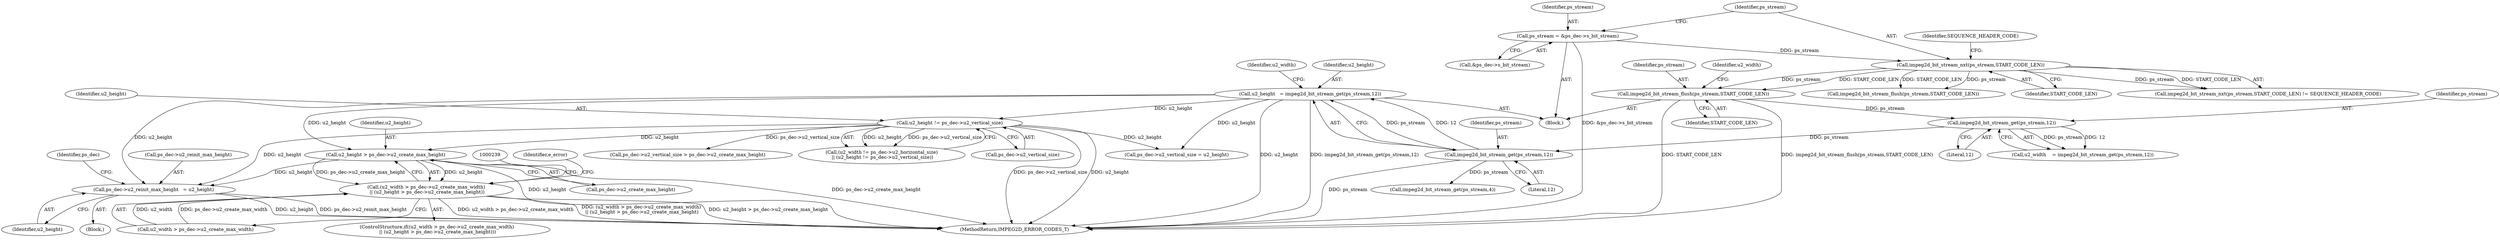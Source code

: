 digraph "0_Android_a86eb798d077b9b25c8f8c77e3c02c2f287c1ce7_0@API" {
"1000213" [label="(Call,u2_height > ps_dec->u2_create_max_height)"];
"1000167" [label="(Call,u2_height != ps_dec->u2_vertical_size)"];
"1000155" [label="(Call,u2_height   = impeg2d_bit_stream_get(ps_stream,12))"];
"1000157" [label="(Call,impeg2d_bit_stream_get(ps_stream,12))"];
"1000152" [label="(Call,impeg2d_bit_stream_get(ps_stream,12))"];
"1000147" [label="(Call,impeg2d_bit_stream_flush(ps_stream,START_CODE_LEN))"];
"1000137" [label="(Call,impeg2d_bit_stream_nxt(ps_stream,START_CODE_LEN))"];
"1000127" [label="(Call,ps_stream = &ps_dec->s_bit_stream)"];
"1000207" [label="(Call,(u2_width > ps_dec->u2_create_max_width)\n || (u2_height > ps_dec->u2_create_max_height))"];
"1000223" [label="(Call,ps_dec->u2_reinit_max_height   = u2_height)"];
"1000150" [label="(Call,u2_width    = impeg2d_bit_stream_get(ps_stream,12))"];
"1000137" [label="(Call,impeg2d_bit_stream_nxt(ps_stream,START_CODE_LEN))"];
"1000227" [label="(Identifier,u2_height)"];
"1000250" [label="(Call,ps_dec->u2_vertical_size > ps_dec->u2_create_max_height)"];
"1000214" [label="(Identifier,u2_height)"];
"1000149" [label="(Identifier,START_CODE_LEN)"];
"1000151" [label="(Identifier,u2_width)"];
"1000147" [label="(Call,impeg2d_bit_stream_flush(ps_stream,START_CODE_LEN))"];
"1000153" [label="(Identifier,ps_stream)"];
"1000167" [label="(Call,u2_height != ps_dec->u2_vertical_size)"];
"1000156" [label="(Identifier,u2_height)"];
"1000213" [label="(Call,u2_height > ps_dec->u2_create_max_height)"];
"1000129" [label="(Call,&ps_dec->s_bit_stream)"];
"1000208" [label="(Call,u2_width > ps_dec->u2_create_max_width)"];
"1000224" [label="(Call,ps_dec->u2_reinit_max_height)"];
"1000152" [label="(Call,impeg2d_bit_stream_get(ps_stream,12))"];
"1000127" [label="(Call,ps_stream = &ps_dec->s_bit_stream)"];
"1000269" [label="(Call,impeg2d_bit_stream_get(ps_stream,4))"];
"1000157" [label="(Call,impeg2d_bit_stream_get(ps_stream,12))"];
"1000223" [label="(Call,ps_dec->u2_reinit_max_height   = u2_height)"];
"1000218" [label="(Block,)"];
"1000139" [label="(Identifier,START_CODE_LEN)"];
"1000125" [label="(Block,)"];
"1000159" [label="(Literal,12)"];
"1000163" [label="(Identifier,u2_width)"];
"1000161" [label="(Call,(u2_width != ps_dec->u2_horizontal_size)\n || (u2_height != ps_dec->u2_vertical_size))"];
"1000136" [label="(Call,impeg2d_bit_stream_nxt(ps_stream,START_CODE_LEN) != SEQUENCE_HEADER_CODE)"];
"1000379" [label="(MethodReturn,IMPEG2D_ERROR_CODES_T)"];
"1000221" [label="(Identifier,e_error)"];
"1000148" [label="(Identifier,ps_stream)"];
"1000155" [label="(Call,u2_height   = impeg2d_bit_stream_get(ps_stream,12))"];
"1000128" [label="(Identifier,ps_stream)"];
"1000158" [label="(Identifier,ps_stream)"];
"1000138" [label="(Identifier,ps_stream)"];
"1000169" [label="(Call,ps_dec->u2_vertical_size)"];
"1000154" [label="(Literal,12)"];
"1000140" [label="(Identifier,SEQUENCE_HEADER_CODE)"];
"1000206" [label="(ControlStructure,if((u2_width > ps_dec->u2_create_max_width)\n || (u2_height > ps_dec->u2_create_max_height)))"];
"1000215" [label="(Call,ps_dec->u2_create_max_height)"];
"1000142" [label="(Call,impeg2d_bit_stream_flush(ps_stream,START_CODE_LEN))"];
"1000230" [label="(Identifier,ps_dec)"];
"1000168" [label="(Identifier,u2_height)"];
"1000207" [label="(Call,(u2_width > ps_dec->u2_create_max_width)\n || (u2_height > ps_dec->u2_create_max_height))"];
"1000185" [label="(Call,ps_dec->u2_vertical_size = u2_height)"];
"1000213" -> "1000207"  [label="AST: "];
"1000213" -> "1000215"  [label="CFG: "];
"1000214" -> "1000213"  [label="AST: "];
"1000215" -> "1000213"  [label="AST: "];
"1000207" -> "1000213"  [label="CFG: "];
"1000213" -> "1000379"  [label="DDG: u2_height"];
"1000213" -> "1000379"  [label="DDG: ps_dec->u2_create_max_height"];
"1000213" -> "1000207"  [label="DDG: u2_height"];
"1000213" -> "1000207"  [label="DDG: ps_dec->u2_create_max_height"];
"1000167" -> "1000213"  [label="DDG: u2_height"];
"1000155" -> "1000213"  [label="DDG: u2_height"];
"1000213" -> "1000223"  [label="DDG: u2_height"];
"1000167" -> "1000161"  [label="AST: "];
"1000167" -> "1000169"  [label="CFG: "];
"1000168" -> "1000167"  [label="AST: "];
"1000169" -> "1000167"  [label="AST: "];
"1000161" -> "1000167"  [label="CFG: "];
"1000167" -> "1000379"  [label="DDG: u2_height"];
"1000167" -> "1000379"  [label="DDG: ps_dec->u2_vertical_size"];
"1000167" -> "1000161"  [label="DDG: u2_height"];
"1000167" -> "1000161"  [label="DDG: ps_dec->u2_vertical_size"];
"1000155" -> "1000167"  [label="DDG: u2_height"];
"1000167" -> "1000185"  [label="DDG: u2_height"];
"1000167" -> "1000223"  [label="DDG: u2_height"];
"1000167" -> "1000250"  [label="DDG: ps_dec->u2_vertical_size"];
"1000155" -> "1000125"  [label="AST: "];
"1000155" -> "1000157"  [label="CFG: "];
"1000156" -> "1000155"  [label="AST: "];
"1000157" -> "1000155"  [label="AST: "];
"1000163" -> "1000155"  [label="CFG: "];
"1000155" -> "1000379"  [label="DDG: impeg2d_bit_stream_get(ps_stream,12)"];
"1000155" -> "1000379"  [label="DDG: u2_height"];
"1000157" -> "1000155"  [label="DDG: ps_stream"];
"1000157" -> "1000155"  [label="DDG: 12"];
"1000155" -> "1000185"  [label="DDG: u2_height"];
"1000155" -> "1000223"  [label="DDG: u2_height"];
"1000157" -> "1000159"  [label="CFG: "];
"1000158" -> "1000157"  [label="AST: "];
"1000159" -> "1000157"  [label="AST: "];
"1000157" -> "1000379"  [label="DDG: ps_stream"];
"1000152" -> "1000157"  [label="DDG: ps_stream"];
"1000157" -> "1000269"  [label="DDG: ps_stream"];
"1000152" -> "1000150"  [label="AST: "];
"1000152" -> "1000154"  [label="CFG: "];
"1000153" -> "1000152"  [label="AST: "];
"1000154" -> "1000152"  [label="AST: "];
"1000150" -> "1000152"  [label="CFG: "];
"1000152" -> "1000150"  [label="DDG: ps_stream"];
"1000152" -> "1000150"  [label="DDG: 12"];
"1000147" -> "1000152"  [label="DDG: ps_stream"];
"1000147" -> "1000125"  [label="AST: "];
"1000147" -> "1000149"  [label="CFG: "];
"1000148" -> "1000147"  [label="AST: "];
"1000149" -> "1000147"  [label="AST: "];
"1000151" -> "1000147"  [label="CFG: "];
"1000147" -> "1000379"  [label="DDG: START_CODE_LEN"];
"1000147" -> "1000379"  [label="DDG: impeg2d_bit_stream_flush(ps_stream,START_CODE_LEN)"];
"1000137" -> "1000147"  [label="DDG: ps_stream"];
"1000137" -> "1000147"  [label="DDG: START_CODE_LEN"];
"1000137" -> "1000136"  [label="AST: "];
"1000137" -> "1000139"  [label="CFG: "];
"1000138" -> "1000137"  [label="AST: "];
"1000139" -> "1000137"  [label="AST: "];
"1000140" -> "1000137"  [label="CFG: "];
"1000137" -> "1000136"  [label="DDG: ps_stream"];
"1000137" -> "1000136"  [label="DDG: START_CODE_LEN"];
"1000127" -> "1000137"  [label="DDG: ps_stream"];
"1000137" -> "1000142"  [label="DDG: ps_stream"];
"1000137" -> "1000142"  [label="DDG: START_CODE_LEN"];
"1000127" -> "1000125"  [label="AST: "];
"1000127" -> "1000129"  [label="CFG: "];
"1000128" -> "1000127"  [label="AST: "];
"1000129" -> "1000127"  [label="AST: "];
"1000138" -> "1000127"  [label="CFG: "];
"1000127" -> "1000379"  [label="DDG: &ps_dec->s_bit_stream"];
"1000207" -> "1000206"  [label="AST: "];
"1000207" -> "1000208"  [label="CFG: "];
"1000208" -> "1000207"  [label="AST: "];
"1000221" -> "1000207"  [label="CFG: "];
"1000239" -> "1000207"  [label="CFG: "];
"1000207" -> "1000379"  [label="DDG: u2_width > ps_dec->u2_create_max_width"];
"1000207" -> "1000379"  [label="DDG: (u2_width > ps_dec->u2_create_max_width)\n || (u2_height > ps_dec->u2_create_max_height)"];
"1000207" -> "1000379"  [label="DDG: u2_height > ps_dec->u2_create_max_height"];
"1000208" -> "1000207"  [label="DDG: u2_width"];
"1000208" -> "1000207"  [label="DDG: ps_dec->u2_create_max_width"];
"1000223" -> "1000218"  [label="AST: "];
"1000223" -> "1000227"  [label="CFG: "];
"1000224" -> "1000223"  [label="AST: "];
"1000227" -> "1000223"  [label="AST: "];
"1000230" -> "1000223"  [label="CFG: "];
"1000223" -> "1000379"  [label="DDG: u2_height"];
"1000223" -> "1000379"  [label="DDG: ps_dec->u2_reinit_max_height"];
}
